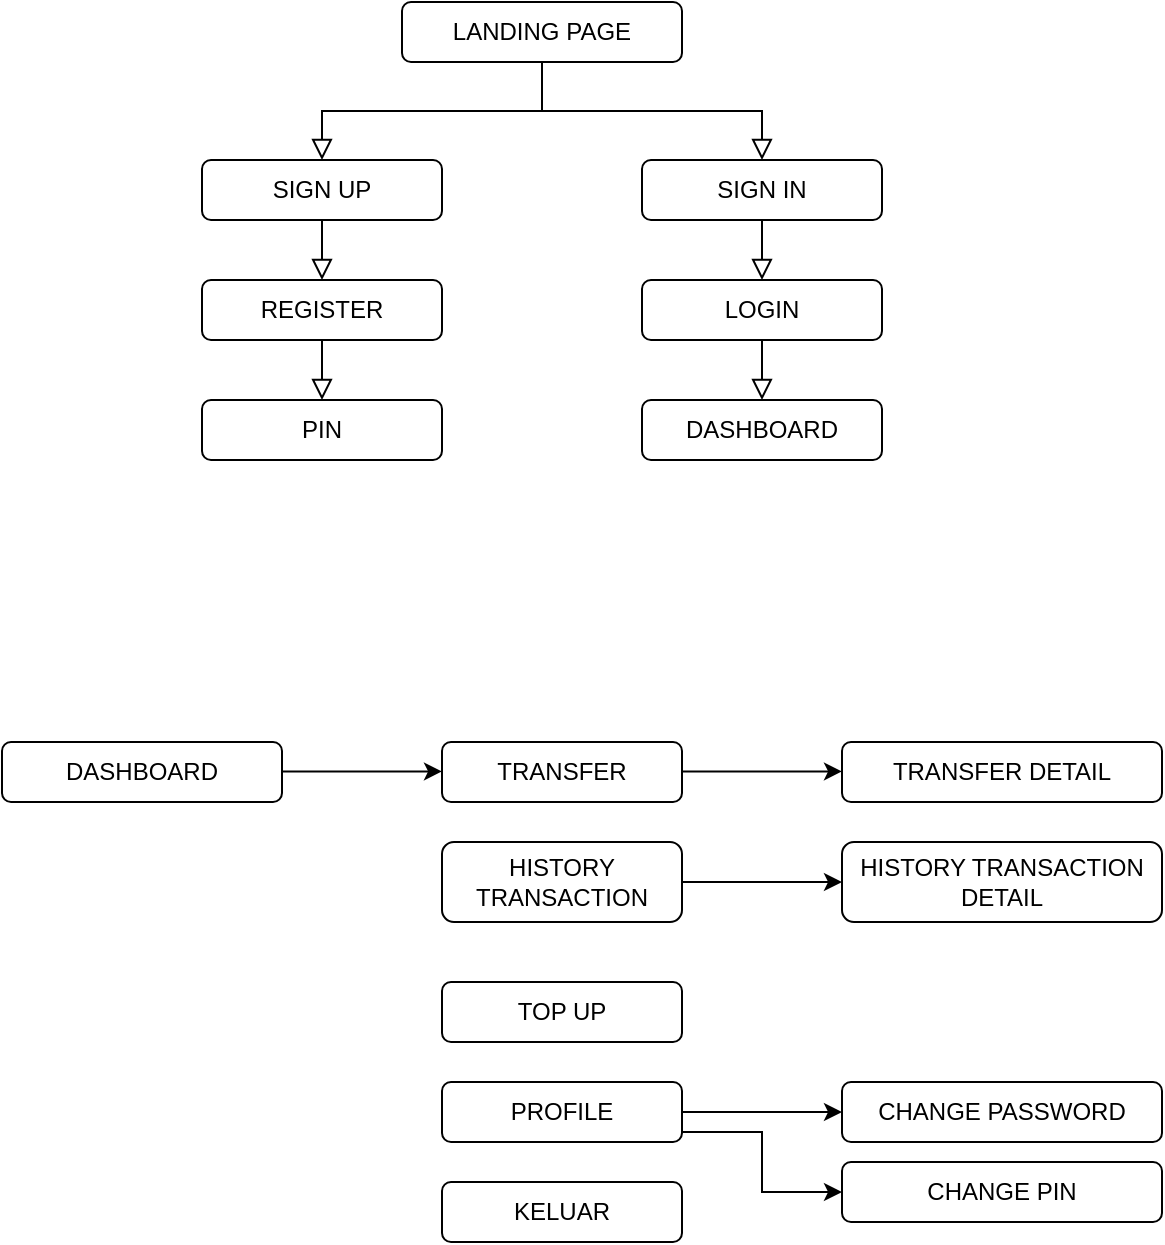 <mxfile version="26.0.14">
  <diagram id="C5RBs43oDa-KdzZeNtuy" name="Page-1">
    <mxGraphModel dx="819" dy="513" grid="1" gridSize="10" guides="1" tooltips="1" connect="1" arrows="1" fold="1" page="1" pageScale="1" pageWidth="827" pageHeight="1169" math="0" shadow="0">
      <root>
        <mxCell id="WIyWlLk6GJQsqaUBKTNV-0" />
        <mxCell id="WIyWlLk6GJQsqaUBKTNV-1" parent="WIyWlLk6GJQsqaUBKTNV-0" />
        <mxCell id="WIyWlLk6GJQsqaUBKTNV-2" value="" style="rounded=0;html=1;jettySize=auto;orthogonalLoop=1;fontSize=11;endArrow=block;endFill=0;endSize=8;strokeWidth=1;shadow=0;labelBackgroundColor=none;edgeStyle=orthogonalEdgeStyle;exitX=0.5;exitY=1;exitDx=0;exitDy=0;entryX=0.5;entryY=0;entryDx=0;entryDy=0;" parent="WIyWlLk6GJQsqaUBKTNV-1" source="WIyWlLk6GJQsqaUBKTNV-3" target="OkxJSe1mg632WjJHK9Dp-0" edge="1">
          <mxGeometry relative="1" as="geometry">
            <mxPoint x="330" y="139.999" as="sourcePoint" />
            <mxPoint x="320" y="130" as="targetPoint" />
          </mxGeometry>
        </mxCell>
        <mxCell id="WIyWlLk6GJQsqaUBKTNV-3" value="LANDING PAGE" style="rounded=1;whiteSpace=wrap;html=1;fontSize=12;glass=0;strokeWidth=1;shadow=0;" parent="WIyWlLk6GJQsqaUBKTNV-1" vertex="1">
          <mxGeometry x="250" y="60" width="140" height="30" as="geometry" />
        </mxCell>
        <mxCell id="OkxJSe1mg632WjJHK9Dp-0" value="SIGN UP" style="rounded=1;whiteSpace=wrap;html=1;" vertex="1" parent="WIyWlLk6GJQsqaUBKTNV-1">
          <mxGeometry x="150" y="139" width="120" height="30" as="geometry" />
        </mxCell>
        <mxCell id="OkxJSe1mg632WjJHK9Dp-1" value="REGISTER" style="rounded=1;whiteSpace=wrap;html=1;" vertex="1" parent="WIyWlLk6GJQsqaUBKTNV-1">
          <mxGeometry x="150" y="199" width="120" height="30" as="geometry" />
        </mxCell>
        <mxCell id="OkxJSe1mg632WjJHK9Dp-2" value="" style="rounded=0;html=1;jettySize=auto;orthogonalLoop=1;fontSize=11;endArrow=block;endFill=0;endSize=8;strokeWidth=1;shadow=0;labelBackgroundColor=none;edgeStyle=orthogonalEdgeStyle;exitX=0.5;exitY=1;exitDx=0;exitDy=0;entryX=0.5;entryY=0;entryDx=0;entryDy=0;" edge="1" parent="WIyWlLk6GJQsqaUBKTNV-1" source="OkxJSe1mg632WjJHK9Dp-0" target="OkxJSe1mg632WjJHK9Dp-1">
          <mxGeometry relative="1" as="geometry">
            <mxPoint x="310" y="149" as="sourcePoint" />
            <mxPoint x="210" y="189" as="targetPoint" />
          </mxGeometry>
        </mxCell>
        <mxCell id="OkxJSe1mg632WjJHK9Dp-4" value="PIN" style="rounded=1;whiteSpace=wrap;html=1;" vertex="1" parent="WIyWlLk6GJQsqaUBKTNV-1">
          <mxGeometry x="150" y="259" width="120" height="30" as="geometry" />
        </mxCell>
        <mxCell id="OkxJSe1mg632WjJHK9Dp-5" value="" style="rounded=0;html=1;jettySize=auto;orthogonalLoop=1;fontSize=11;endArrow=block;endFill=0;endSize=8;strokeWidth=1;shadow=0;labelBackgroundColor=none;edgeStyle=orthogonalEdgeStyle;exitX=0.5;exitY=1;exitDx=0;exitDy=0;entryX=0.5;entryY=0;entryDx=0;entryDy=0;" edge="1" parent="WIyWlLk6GJQsqaUBKTNV-1" target="OkxJSe1mg632WjJHK9Dp-4">
          <mxGeometry relative="1" as="geometry">
            <mxPoint x="210" y="229" as="sourcePoint" />
            <mxPoint x="210" y="249" as="targetPoint" />
          </mxGeometry>
        </mxCell>
        <mxCell id="OkxJSe1mg632WjJHK9Dp-6" value="SIGN IN" style="rounded=1;whiteSpace=wrap;html=1;" vertex="1" parent="WIyWlLk6GJQsqaUBKTNV-1">
          <mxGeometry x="370" y="139" width="120" height="30" as="geometry" />
        </mxCell>
        <mxCell id="OkxJSe1mg632WjJHK9Dp-7" value="LOGIN" style="rounded=1;whiteSpace=wrap;html=1;" vertex="1" parent="WIyWlLk6GJQsqaUBKTNV-1">
          <mxGeometry x="370" y="199" width="120" height="30" as="geometry" />
        </mxCell>
        <mxCell id="OkxJSe1mg632WjJHK9Dp-8" value="" style="rounded=0;html=1;jettySize=auto;orthogonalLoop=1;fontSize=11;endArrow=block;endFill=0;endSize=8;strokeWidth=1;shadow=0;labelBackgroundColor=none;edgeStyle=orthogonalEdgeStyle;exitX=0.5;exitY=1;exitDx=0;exitDy=0;entryX=0.5;entryY=0;entryDx=0;entryDy=0;" edge="1" parent="WIyWlLk6GJQsqaUBKTNV-1" source="OkxJSe1mg632WjJHK9Dp-6" target="OkxJSe1mg632WjJHK9Dp-7">
          <mxGeometry relative="1" as="geometry">
            <mxPoint x="530" y="149" as="sourcePoint" />
            <mxPoint x="430" y="189" as="targetPoint" />
          </mxGeometry>
        </mxCell>
        <mxCell id="OkxJSe1mg632WjJHK9Dp-9" value="DASHBOARD" style="rounded=1;whiteSpace=wrap;html=1;" vertex="1" parent="WIyWlLk6GJQsqaUBKTNV-1">
          <mxGeometry x="370" y="259" width="120" height="30" as="geometry" />
        </mxCell>
        <mxCell id="OkxJSe1mg632WjJHK9Dp-10" value="" style="rounded=0;html=1;jettySize=auto;orthogonalLoop=1;fontSize=11;endArrow=block;endFill=0;endSize=8;strokeWidth=1;shadow=0;labelBackgroundColor=none;edgeStyle=orthogonalEdgeStyle;exitX=0.5;exitY=1;exitDx=0;exitDy=0;entryX=0.5;entryY=0;entryDx=0;entryDy=0;" edge="1" parent="WIyWlLk6GJQsqaUBKTNV-1" target="OkxJSe1mg632WjJHK9Dp-9">
          <mxGeometry relative="1" as="geometry">
            <mxPoint x="430" y="229" as="sourcePoint" />
            <mxPoint x="430" y="249" as="targetPoint" />
          </mxGeometry>
        </mxCell>
        <mxCell id="OkxJSe1mg632WjJHK9Dp-11" value="" style="rounded=0;html=1;jettySize=auto;orthogonalLoop=1;fontSize=11;endArrow=block;endFill=0;endSize=8;strokeWidth=1;shadow=0;labelBackgroundColor=none;edgeStyle=orthogonalEdgeStyle;exitX=0.5;exitY=1;exitDx=0;exitDy=0;entryX=0.5;entryY=0;entryDx=0;entryDy=0;" edge="1" parent="WIyWlLk6GJQsqaUBKTNV-1" source="WIyWlLk6GJQsqaUBKTNV-3" target="OkxJSe1mg632WjJHK9Dp-6">
          <mxGeometry relative="1" as="geometry">
            <mxPoint x="330" y="100" as="sourcePoint" />
            <mxPoint x="220" y="149" as="targetPoint" />
          </mxGeometry>
        </mxCell>
        <mxCell id="OkxJSe1mg632WjJHK9Dp-12" value="DASHBOARD" style="rounded=1;whiteSpace=wrap;html=1;fontSize=12;glass=0;strokeWidth=1;shadow=0;" vertex="1" parent="WIyWlLk6GJQsqaUBKTNV-1">
          <mxGeometry x="50" y="430" width="140" height="30" as="geometry" />
        </mxCell>
        <mxCell id="OkxJSe1mg632WjJHK9Dp-23" value="TRANSFER" style="rounded=1;whiteSpace=wrap;html=1;" vertex="1" parent="WIyWlLk6GJQsqaUBKTNV-1">
          <mxGeometry x="270" y="430" width="120" height="30" as="geometry" />
        </mxCell>
        <mxCell id="OkxJSe1mg632WjJHK9Dp-31" value="" style="edgeStyle=orthogonalEdgeStyle;rounded=0;orthogonalLoop=1;jettySize=auto;html=1;" edge="1" parent="WIyWlLk6GJQsqaUBKTNV-1" source="OkxJSe1mg632WjJHK9Dp-24" target="OkxJSe1mg632WjJHK9Dp-30">
          <mxGeometry relative="1" as="geometry" />
        </mxCell>
        <mxCell id="OkxJSe1mg632WjJHK9Dp-24" value="HISTORY TRANSACTION" style="rounded=1;whiteSpace=wrap;html=1;" vertex="1" parent="WIyWlLk6GJQsqaUBKTNV-1">
          <mxGeometry x="270" y="480" width="120" height="40" as="geometry" />
        </mxCell>
        <mxCell id="OkxJSe1mg632WjJHK9Dp-26" value="TOP UP" style="rounded=1;whiteSpace=wrap;html=1;" vertex="1" parent="WIyWlLk6GJQsqaUBKTNV-1">
          <mxGeometry x="270" y="550" width="120" height="30" as="geometry" />
        </mxCell>
        <mxCell id="OkxJSe1mg632WjJHK9Dp-33" value="" style="edgeStyle=orthogonalEdgeStyle;rounded=0;orthogonalLoop=1;jettySize=auto;html=1;" edge="1" parent="WIyWlLk6GJQsqaUBKTNV-1" source="OkxJSe1mg632WjJHK9Dp-28" target="OkxJSe1mg632WjJHK9Dp-32">
          <mxGeometry relative="1" as="geometry" />
        </mxCell>
        <mxCell id="OkxJSe1mg632WjJHK9Dp-28" value="PROFILE" style="rounded=1;whiteSpace=wrap;html=1;" vertex="1" parent="WIyWlLk6GJQsqaUBKTNV-1">
          <mxGeometry x="270" y="600" width="120" height="30" as="geometry" />
        </mxCell>
        <mxCell id="OkxJSe1mg632WjJHK9Dp-29" value="KELUAR" style="rounded=1;whiteSpace=wrap;html=1;" vertex="1" parent="WIyWlLk6GJQsqaUBKTNV-1">
          <mxGeometry x="270" y="650" width="120" height="30" as="geometry" />
        </mxCell>
        <mxCell id="OkxJSe1mg632WjJHK9Dp-30" value="HISTORY TRANSACTION DETAIL" style="whiteSpace=wrap;html=1;rounded=1;" vertex="1" parent="WIyWlLk6GJQsqaUBKTNV-1">
          <mxGeometry x="470" y="480" width="160" height="40" as="geometry" />
        </mxCell>
        <mxCell id="OkxJSe1mg632WjJHK9Dp-32" value="CHANGE PASSWORD" style="whiteSpace=wrap;html=1;rounded=1;" vertex="1" parent="WIyWlLk6GJQsqaUBKTNV-1">
          <mxGeometry x="470" y="600" width="160" height="30" as="geometry" />
        </mxCell>
        <mxCell id="OkxJSe1mg632WjJHK9Dp-34" value="CHANGE PIN" style="whiteSpace=wrap;html=1;rounded=1;" vertex="1" parent="WIyWlLk6GJQsqaUBKTNV-1">
          <mxGeometry x="470" y="640" width="160" height="30" as="geometry" />
        </mxCell>
        <mxCell id="OkxJSe1mg632WjJHK9Dp-35" value="" style="edgeStyle=orthogonalEdgeStyle;rounded=0;orthogonalLoop=1;jettySize=auto;html=1;exitX=1;exitY=0.5;exitDx=0;exitDy=0;entryX=0;entryY=0.5;entryDx=0;entryDy=0;" edge="1" parent="WIyWlLk6GJQsqaUBKTNV-1" source="OkxJSe1mg632WjJHK9Dp-28" target="OkxJSe1mg632WjJHK9Dp-34">
          <mxGeometry relative="1" as="geometry">
            <mxPoint x="400" y="625" as="sourcePoint" />
            <mxPoint x="480" y="625" as="targetPoint" />
            <Array as="points">
              <mxPoint x="390" y="625" />
              <mxPoint x="430" y="625" />
              <mxPoint x="430" y="655" />
            </Array>
          </mxGeometry>
        </mxCell>
        <mxCell id="OkxJSe1mg632WjJHK9Dp-36" value="TRANSFER DETAIL" style="rounded=1;whiteSpace=wrap;html=1;" vertex="1" parent="WIyWlLk6GJQsqaUBKTNV-1">
          <mxGeometry x="470" y="430" width="160" height="30" as="geometry" />
        </mxCell>
        <mxCell id="OkxJSe1mg632WjJHK9Dp-37" value="" style="edgeStyle=orthogonalEdgeStyle;rounded=0;orthogonalLoop=1;jettySize=auto;html=1;" edge="1" parent="WIyWlLk6GJQsqaUBKTNV-1">
          <mxGeometry relative="1" as="geometry">
            <mxPoint x="390" y="444.71" as="sourcePoint" />
            <mxPoint x="470" y="444.71" as="targetPoint" />
          </mxGeometry>
        </mxCell>
        <mxCell id="OkxJSe1mg632WjJHK9Dp-38" value="" style="edgeStyle=orthogonalEdgeStyle;rounded=0;orthogonalLoop=1;jettySize=auto;html=1;" edge="1" parent="WIyWlLk6GJQsqaUBKTNV-1">
          <mxGeometry relative="1" as="geometry">
            <mxPoint x="190" y="444.71" as="sourcePoint" />
            <mxPoint x="270" y="444.71" as="targetPoint" />
          </mxGeometry>
        </mxCell>
      </root>
    </mxGraphModel>
  </diagram>
</mxfile>
